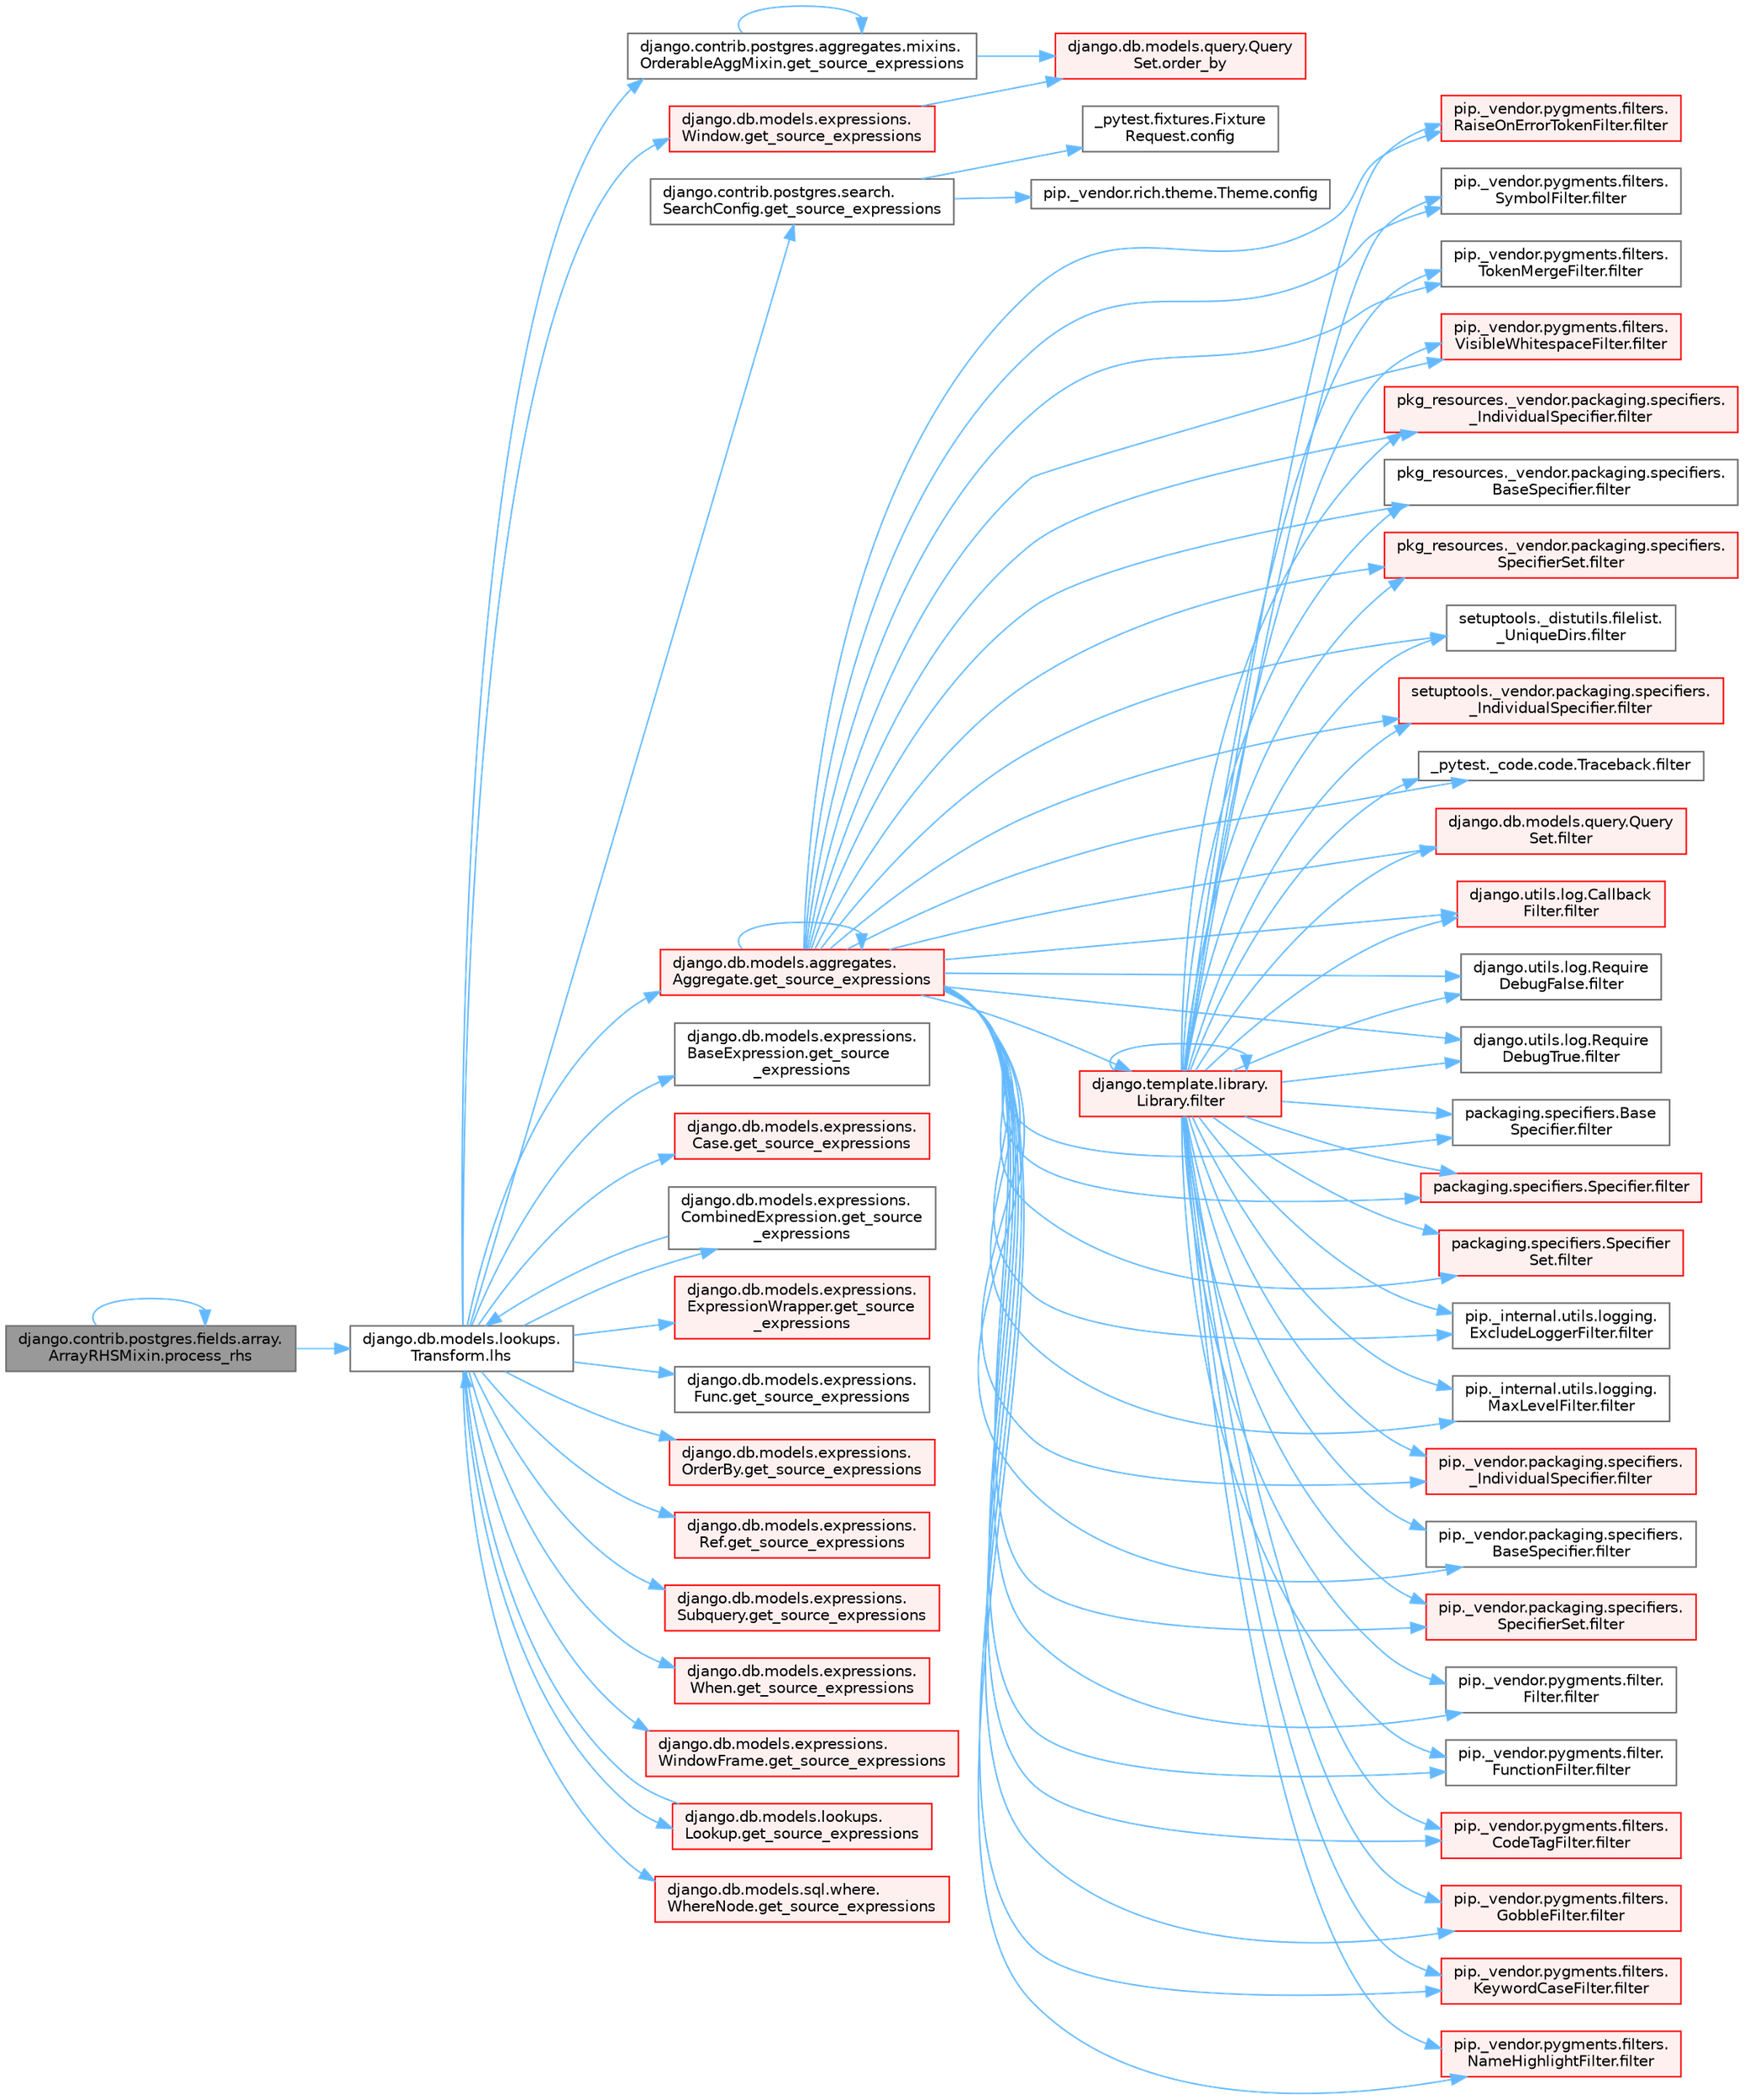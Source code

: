 digraph "django.contrib.postgres.fields.array.ArrayRHSMixin.process_rhs"
{
 // LATEX_PDF_SIZE
  bgcolor="transparent";
  edge [fontname=Helvetica,fontsize=10,labelfontname=Helvetica,labelfontsize=10];
  node [fontname=Helvetica,fontsize=10,shape=box,height=0.2,width=0.4];
  rankdir="LR";
  Node1 [id="Node000001",label="django.contrib.postgres.fields.array.\lArrayRHSMixin.process_rhs",height=0.2,width=0.4,color="gray40", fillcolor="grey60", style="filled", fontcolor="black",tooltip=" "];
  Node1 -> Node2 [id="edge1_Node000001_Node000002",color="steelblue1",style="solid",tooltip=" "];
  Node2 [id="Node000002",label="django.db.models.lookups.\lTransform.lhs",height=0.2,width=0.4,color="grey40", fillcolor="white", style="filled",URL="$classdjango_1_1db_1_1models_1_1lookups_1_1_transform.html#ac0ce01e192abd1a739a4c77fcc8a1bf9",tooltip=" "];
  Node2 -> Node3 [id="edge2_Node000002_Node000003",color="steelblue1",style="solid",tooltip=" "];
  Node3 [id="Node000003",label="django.contrib.postgres.aggregates.mixins.\lOrderableAggMixin.get_source_expressions",height=0.2,width=0.4,color="grey40", fillcolor="white", style="filled",URL="$classdjango_1_1contrib_1_1postgres_1_1aggregates_1_1mixins_1_1_orderable_agg_mixin.html#abed9d6bb5142aafc8b77ac03f9d7a989",tooltip=" "];
  Node3 -> Node3 [id="edge3_Node000003_Node000003",color="steelblue1",style="solid",tooltip=" "];
  Node3 -> Node4 [id="edge4_Node000003_Node000004",color="steelblue1",style="solid",tooltip=" "];
  Node4 [id="Node000004",label="django.db.models.query.Query\lSet.order_by",height=0.2,width=0.4,color="red", fillcolor="#FFF0F0", style="filled",URL="$classdjango_1_1db_1_1models_1_1query_1_1_query_set.html#a2ad2bc4491b372d7fb5ad808262e6f01",tooltip=" "];
  Node2 -> Node20 [id="edge5_Node000002_Node000020",color="steelblue1",style="solid",tooltip=" "];
  Node20 [id="Node000020",label="django.contrib.postgres.search.\lSearchConfig.get_source_expressions",height=0.2,width=0.4,color="grey40", fillcolor="white", style="filled",URL="$classdjango_1_1contrib_1_1postgres_1_1search_1_1_search_config.html#a2c17d4dfedc6381528df8a0a1b3751bf",tooltip=" "];
  Node20 -> Node21 [id="edge6_Node000020_Node000021",color="steelblue1",style="solid",tooltip=" "];
  Node21 [id="Node000021",label="_pytest.fixtures.Fixture\lRequest.config",height=0.2,width=0.4,color="grey40", fillcolor="white", style="filled",URL="$class__pytest_1_1fixtures_1_1_fixture_request.html#a9ed7b83923283e6cc50ae1c56f68b36d",tooltip=" "];
  Node20 -> Node22 [id="edge7_Node000020_Node000022",color="steelblue1",style="solid",tooltip=" "];
  Node22 [id="Node000022",label="pip._vendor.rich.theme.Theme.config",height=0.2,width=0.4,color="grey40", fillcolor="white", style="filled",URL="$classpip_1_1__vendor_1_1rich_1_1theme_1_1_theme.html#a66944133178df92a2cc2793b6053a2ea",tooltip=" "];
  Node2 -> Node23 [id="edge8_Node000002_Node000023",color="steelblue1",style="solid",tooltip=" "];
  Node23 [id="Node000023",label="django.db.models.aggregates.\lAggregate.get_source_expressions",height=0.2,width=0.4,color="red", fillcolor="#FFF0F0", style="filled",URL="$classdjango_1_1db_1_1models_1_1aggregates_1_1_aggregate.html#a4a47839518c013f780a931e4bcf2d4f1",tooltip=" "];
  Node23 -> Node24 [id="edge9_Node000023_Node000024",color="steelblue1",style="solid",tooltip=" "];
  Node24 [id="Node000024",label="_pytest._code.code.Traceback.filter",height=0.2,width=0.4,color="grey40", fillcolor="white", style="filled",URL="$class__pytest_1_1__code_1_1code_1_1_traceback.html#a55d326907d5380a46c4d3e52f002d33f",tooltip=" "];
  Node23 -> Node25 [id="edge10_Node000023_Node000025",color="steelblue1",style="solid",tooltip=" "];
  Node25 [id="Node000025",label="django.db.models.query.Query\lSet.filter",height=0.2,width=0.4,color="red", fillcolor="#FFF0F0", style="filled",URL="$classdjango_1_1db_1_1models_1_1query_1_1_query_set.html#a9c23f79ac5a5310d628b025b5ab7b7c5",tooltip=" "];
  Node23 -> Node28 [id="edge11_Node000023_Node000028",color="steelblue1",style="solid",tooltip=" "];
  Node28 [id="Node000028",label="django.template.library.\lLibrary.filter",height=0.2,width=0.4,color="red", fillcolor="#FFF0F0", style="filled",URL="$classdjango_1_1template_1_1library_1_1_library.html#ac67bb1211ffc0354d5bf33029a58aa43",tooltip=" "];
  Node28 -> Node24 [id="edge12_Node000028_Node000024",color="steelblue1",style="solid",tooltip=" "];
  Node28 -> Node25 [id="edge13_Node000028_Node000025",color="steelblue1",style="solid",tooltip=" "];
  Node28 -> Node28 [id="edge14_Node000028_Node000028",color="steelblue1",style="solid",tooltip=" "];
  Node28 -> Node29 [id="edge15_Node000028_Node000029",color="steelblue1",style="solid",tooltip=" "];
  Node29 [id="Node000029",label="django.utils.log.Callback\lFilter.filter",height=0.2,width=0.4,color="red", fillcolor="#FFF0F0", style="filled",URL="$classdjango_1_1utils_1_1log_1_1_callback_filter.html#acd2761b2200a4e66f4bd5b729ac43db2",tooltip=" "];
  Node28 -> Node35 [id="edge16_Node000028_Node000035",color="steelblue1",style="solid",tooltip=" "];
  Node35 [id="Node000035",label="django.utils.log.Require\lDebugFalse.filter",height=0.2,width=0.4,color="grey40", fillcolor="white", style="filled",URL="$classdjango_1_1utils_1_1log_1_1_require_debug_false.html#a42e51835198458e09fb949a7af83bef8",tooltip=" "];
  Node28 -> Node36 [id="edge17_Node000028_Node000036",color="steelblue1",style="solid",tooltip=" "];
  Node36 [id="Node000036",label="django.utils.log.Require\lDebugTrue.filter",height=0.2,width=0.4,color="grey40", fillcolor="white", style="filled",URL="$classdjango_1_1utils_1_1log_1_1_require_debug_true.html#a8e1e027eea730028f70556810076c0e8",tooltip=" "];
  Node28 -> Node37 [id="edge18_Node000028_Node000037",color="steelblue1",style="solid",tooltip=" "];
  Node37 [id="Node000037",label="packaging.specifiers.Base\lSpecifier.filter",height=0.2,width=0.4,color="grey40", fillcolor="white", style="filled",URL="$classpackaging_1_1specifiers_1_1_base_specifier.html#aa87c3c882d19a56dd1f949c4b1bde70d",tooltip=" "];
  Node28 -> Node38 [id="edge19_Node000028_Node000038",color="steelblue1",style="solid",tooltip=" "];
  Node38 [id="Node000038",label="packaging.specifiers.Specifier.filter",height=0.2,width=0.4,color="red", fillcolor="#FFF0F0", style="filled",URL="$classpackaging_1_1specifiers_1_1_specifier.html#a22d9e14c5343d89e742b098b6d7997f7",tooltip=" "];
  Node28 -> Node79 [id="edge20_Node000028_Node000079",color="steelblue1",style="solid",tooltip=" "];
  Node79 [id="Node000079",label="packaging.specifiers.Specifier\lSet.filter",height=0.2,width=0.4,color="red", fillcolor="#FFF0F0", style="filled",URL="$classpackaging_1_1specifiers_1_1_specifier_set.html#a65b70b2cc0c5bad34b31461955a36d87",tooltip=" "];
  Node28 -> Node110 [id="edge21_Node000028_Node000110",color="steelblue1",style="solid",tooltip=" "];
  Node110 [id="Node000110",label="pip._internal.utils.logging.\lExcludeLoggerFilter.filter",height=0.2,width=0.4,color="grey40", fillcolor="white", style="filled",URL="$classpip_1_1__internal_1_1utils_1_1logging_1_1_exclude_logger_filter.html#a633a3ddcdc0ebbb98edf2f1e0759d22a",tooltip=" "];
  Node28 -> Node111 [id="edge22_Node000028_Node000111",color="steelblue1",style="solid",tooltip=" "];
  Node111 [id="Node000111",label="pip._internal.utils.logging.\lMaxLevelFilter.filter",height=0.2,width=0.4,color="grey40", fillcolor="white", style="filled",URL="$classpip_1_1__internal_1_1utils_1_1logging_1_1_max_level_filter.html#ac46bbe4d91f47ed8f818f64d25ed2085",tooltip=" "];
  Node28 -> Node112 [id="edge23_Node000028_Node000112",color="steelblue1",style="solid",tooltip=" "];
  Node112 [id="Node000112",label="pip._vendor.packaging.specifiers.\l_IndividualSpecifier.filter",height=0.2,width=0.4,color="red", fillcolor="#FFF0F0", style="filled",URL="$classpip_1_1__vendor_1_1packaging_1_1specifiers_1_1___individual_specifier.html#a6203976cfa5ddd6a1f47f8dfe0669fd7",tooltip=" "];
  Node28 -> Node139 [id="edge24_Node000028_Node000139",color="steelblue1",style="solid",tooltip=" "];
  Node139 [id="Node000139",label="pip._vendor.packaging.specifiers.\lBaseSpecifier.filter",height=0.2,width=0.4,color="grey40", fillcolor="white", style="filled",URL="$classpip_1_1__vendor_1_1packaging_1_1specifiers_1_1_base_specifier.html#a1b2ef14b953df0cf1a317ea573d0ea5a",tooltip=" "];
  Node28 -> Node140 [id="edge25_Node000028_Node000140",color="steelblue1",style="solid",tooltip=" "];
  Node140 [id="Node000140",label="pip._vendor.packaging.specifiers.\lSpecifierSet.filter",height=0.2,width=0.4,color="red", fillcolor="#FFF0F0", style="filled",URL="$classpip_1_1__vendor_1_1packaging_1_1specifiers_1_1_specifier_set.html#a3d7a4e9a4cb787385e37d5832bcc0a64",tooltip=" "];
  Node28 -> Node141 [id="edge26_Node000028_Node000141",color="steelblue1",style="solid",tooltip=" "];
  Node141 [id="Node000141",label="pip._vendor.pygments.filter.\lFilter.filter",height=0.2,width=0.4,color="grey40", fillcolor="white", style="filled",URL="$classpip_1_1__vendor_1_1pygments_1_1filter_1_1_filter.html#a970c118f059ea361c8f184fd86c6873d",tooltip=" "];
  Node28 -> Node142 [id="edge27_Node000028_Node000142",color="steelblue1",style="solid",tooltip=" "];
  Node142 [id="Node000142",label="pip._vendor.pygments.filter.\lFunctionFilter.filter",height=0.2,width=0.4,color="grey40", fillcolor="white", style="filled",URL="$classpip_1_1__vendor_1_1pygments_1_1filter_1_1_function_filter.html#a795616d337e49ea853139b0b96d481e7",tooltip=" "];
  Node28 -> Node143 [id="edge28_Node000028_Node000143",color="steelblue1",style="solid",tooltip=" "];
  Node143 [id="Node000143",label="pip._vendor.pygments.filters.\lCodeTagFilter.filter",height=0.2,width=0.4,color="red", fillcolor="#FFF0F0", style="filled",URL="$classpip_1_1__vendor_1_1pygments_1_1filters_1_1_code_tag_filter.html#adc7f44786b4b83da74faa23a154c8843",tooltip=" "];
  Node28 -> Node145 [id="edge29_Node000028_Node000145",color="steelblue1",style="solid",tooltip=" "];
  Node145 [id="Node000145",label="pip._vendor.pygments.filters.\lGobbleFilter.filter",height=0.2,width=0.4,color="red", fillcolor="#FFF0F0", style="filled",URL="$classpip_1_1__vendor_1_1pygments_1_1filters_1_1_gobble_filter.html#a1f8e662bb1794e2924280dc6564ca148",tooltip=" "];
  Node28 -> Node1773 [id="edge30_Node000028_Node001773",color="steelblue1",style="solid",tooltip=" "];
  Node1773 [id="Node001773",label="pip._vendor.pygments.filters.\lKeywordCaseFilter.filter",height=0.2,width=0.4,color="red", fillcolor="#FFF0F0", style="filled",URL="$classpip_1_1__vendor_1_1pygments_1_1filters_1_1_keyword_case_filter.html#a328d29510b49c572e5ded82852d167c8",tooltip=" "];
  Node28 -> Node1776 [id="edge31_Node000028_Node001776",color="steelblue1",style="solid",tooltip=" "];
  Node1776 [id="Node001776",label="pip._vendor.pygments.filters.\lNameHighlightFilter.filter",height=0.2,width=0.4,color="red", fillcolor="#FFF0F0", style="filled",URL="$classpip_1_1__vendor_1_1pygments_1_1filters_1_1_name_highlight_filter.html#ae389da6c924503203acbc80c559b0043",tooltip=" "];
  Node28 -> Node1781 [id="edge32_Node000028_Node001781",color="steelblue1",style="solid",tooltip=" "];
  Node1781 [id="Node001781",label="pip._vendor.pygments.filters.\lRaiseOnErrorTokenFilter.filter",height=0.2,width=0.4,color="red", fillcolor="#FFF0F0", style="filled",URL="$classpip_1_1__vendor_1_1pygments_1_1filters_1_1_raise_on_error_token_filter.html#aacf420bb16c8d3a430b88e78ee35b253",tooltip=" "];
  Node28 -> Node1785 [id="edge33_Node000028_Node001785",color="steelblue1",style="solid",tooltip=" "];
  Node1785 [id="Node001785",label="pip._vendor.pygments.filters.\lSymbolFilter.filter",height=0.2,width=0.4,color="grey40", fillcolor="white", style="filled",URL="$classpip_1_1__vendor_1_1pygments_1_1filters_1_1_symbol_filter.html#a567de8b7e3bc5f0a87712af81fbc70c7",tooltip=" "];
  Node28 -> Node1786 [id="edge34_Node000028_Node001786",color="steelblue1",style="solid",tooltip=" "];
  Node1786 [id="Node001786",label="pip._vendor.pygments.filters.\lTokenMergeFilter.filter",height=0.2,width=0.4,color="grey40", fillcolor="white", style="filled",URL="$classpip_1_1__vendor_1_1pygments_1_1filters_1_1_token_merge_filter.html#ac3fdd8238fb6976d42540cac395a9543",tooltip=" "];
  Node28 -> Node1787 [id="edge35_Node000028_Node001787",color="steelblue1",style="solid",tooltip=" "];
  Node1787 [id="Node001787",label="pip._vendor.pygments.filters.\lVisibleWhitespaceFilter.filter",height=0.2,width=0.4,color="red", fillcolor="#FFF0F0", style="filled",URL="$classpip_1_1__vendor_1_1pygments_1_1filters_1_1_visible_whitespace_filter.html#a9a7227d129dac7d41fe5b50d9fd97b77",tooltip=" "];
  Node28 -> Node1788 [id="edge36_Node000028_Node001788",color="steelblue1",style="solid",tooltip=" "];
  Node1788 [id="Node001788",label="pkg_resources._vendor.packaging.specifiers.\l_IndividualSpecifier.filter",height=0.2,width=0.4,color="red", fillcolor="#FFF0F0", style="filled",URL="$classpkg__resources_1_1__vendor_1_1packaging_1_1specifiers_1_1___individual_specifier.html#ad284c0e05b23f4b6838266492c00fc3e",tooltip=" "];
  Node28 -> Node1789 [id="edge37_Node000028_Node001789",color="steelblue1",style="solid",tooltip=" "];
  Node1789 [id="Node001789",label="pkg_resources._vendor.packaging.specifiers.\lBaseSpecifier.filter",height=0.2,width=0.4,color="grey40", fillcolor="white", style="filled",URL="$classpkg__resources_1_1__vendor_1_1packaging_1_1specifiers_1_1_base_specifier.html#a08f789f03784e5505adfce76a34b64f0",tooltip=" "];
  Node28 -> Node1790 [id="edge38_Node000028_Node001790",color="steelblue1",style="solid",tooltip=" "];
  Node1790 [id="Node001790",label="pkg_resources._vendor.packaging.specifiers.\lSpecifierSet.filter",height=0.2,width=0.4,color="red", fillcolor="#FFF0F0", style="filled",URL="$classpkg__resources_1_1__vendor_1_1packaging_1_1specifiers_1_1_specifier_set.html#a9935b066c65c5b7849bd09a27171e1ba",tooltip=" "];
  Node28 -> Node1791 [id="edge39_Node000028_Node001791",color="steelblue1",style="solid",tooltip=" "];
  Node1791 [id="Node001791",label="setuptools._distutils.filelist.\l_UniqueDirs.filter",height=0.2,width=0.4,color="grey40", fillcolor="white", style="filled",URL="$classsetuptools_1_1__distutils_1_1filelist_1_1___unique_dirs.html#a351fccd2f8d782034811f470cf8e3815",tooltip=" "];
  Node28 -> Node1792 [id="edge40_Node000028_Node001792",color="steelblue1",style="solid",tooltip=" "];
  Node1792 [id="Node001792",label="setuptools._vendor.packaging.specifiers.\l_IndividualSpecifier.filter",height=0.2,width=0.4,color="red", fillcolor="#FFF0F0", style="filled",URL="$classsetuptools_1_1__vendor_1_1packaging_1_1specifiers_1_1___individual_specifier.html#a7f35b396bffe2a5276887eda17fd660b",tooltip=" "];
  Node23 -> Node29 [id="edge41_Node000023_Node000029",color="steelblue1",style="solid",tooltip=" "];
  Node23 -> Node35 [id="edge42_Node000023_Node000035",color="steelblue1",style="solid",tooltip=" "];
  Node23 -> Node36 [id="edge43_Node000023_Node000036",color="steelblue1",style="solid",tooltip=" "];
  Node23 -> Node37 [id="edge44_Node000023_Node000037",color="steelblue1",style="solid",tooltip=" "];
  Node23 -> Node38 [id="edge45_Node000023_Node000038",color="steelblue1",style="solid",tooltip=" "];
  Node23 -> Node79 [id="edge46_Node000023_Node000079",color="steelblue1",style="solid",tooltip=" "];
  Node23 -> Node110 [id="edge47_Node000023_Node000110",color="steelblue1",style="solid",tooltip=" "];
  Node23 -> Node111 [id="edge48_Node000023_Node000111",color="steelblue1",style="solid",tooltip=" "];
  Node23 -> Node112 [id="edge49_Node000023_Node000112",color="steelblue1",style="solid",tooltip=" "];
  Node23 -> Node139 [id="edge50_Node000023_Node000139",color="steelblue1",style="solid",tooltip=" "];
  Node23 -> Node140 [id="edge51_Node000023_Node000140",color="steelblue1",style="solid",tooltip=" "];
  Node23 -> Node141 [id="edge52_Node000023_Node000141",color="steelblue1",style="solid",tooltip=" "];
  Node23 -> Node142 [id="edge53_Node000023_Node000142",color="steelblue1",style="solid",tooltip=" "];
  Node23 -> Node143 [id="edge54_Node000023_Node000143",color="steelblue1",style="solid",tooltip=" "];
  Node23 -> Node145 [id="edge55_Node000023_Node000145",color="steelblue1",style="solid",tooltip=" "];
  Node23 -> Node1773 [id="edge56_Node000023_Node001773",color="steelblue1",style="solid",tooltip=" "];
  Node23 -> Node1776 [id="edge57_Node000023_Node001776",color="steelblue1",style="solid",tooltip=" "];
  Node23 -> Node1781 [id="edge58_Node000023_Node001781",color="steelblue1",style="solid",tooltip=" "];
  Node23 -> Node1785 [id="edge59_Node000023_Node001785",color="steelblue1",style="solid",tooltip=" "];
  Node23 -> Node1786 [id="edge60_Node000023_Node001786",color="steelblue1",style="solid",tooltip=" "];
  Node23 -> Node1787 [id="edge61_Node000023_Node001787",color="steelblue1",style="solid",tooltip=" "];
  Node23 -> Node1788 [id="edge62_Node000023_Node001788",color="steelblue1",style="solid",tooltip=" "];
  Node23 -> Node1789 [id="edge63_Node000023_Node001789",color="steelblue1",style="solid",tooltip=" "];
  Node23 -> Node1790 [id="edge64_Node000023_Node001790",color="steelblue1",style="solid",tooltip=" "];
  Node23 -> Node1791 [id="edge65_Node000023_Node001791",color="steelblue1",style="solid",tooltip=" "];
  Node23 -> Node1792 [id="edge66_Node000023_Node001792",color="steelblue1",style="solid",tooltip=" "];
  Node23 -> Node23 [id="edge67_Node000023_Node000023",color="steelblue1",style="solid",tooltip=" "];
  Node2 -> Node262 [id="edge68_Node000002_Node000262",color="steelblue1",style="solid",tooltip=" "];
  Node262 [id="Node000262",label="django.db.models.expressions.\lBaseExpression.get_source\l_expressions",height=0.2,width=0.4,color="grey40", fillcolor="white", style="filled",URL="$classdjango_1_1db_1_1models_1_1expressions_1_1_base_expression.html#a1a052b2bf91363cc1367dbffb2b47708",tooltip=" "];
  Node2 -> Node263 [id="edge69_Node000002_Node000263",color="steelblue1",style="solid",tooltip=" "];
  Node263 [id="Node000263",label="django.db.models.expressions.\lCase.get_source_expressions",height=0.2,width=0.4,color="red", fillcolor="#FFF0F0", style="filled",URL="$classdjango_1_1db_1_1models_1_1expressions_1_1_case.html#a342de2ff64d7b1a41e1a86d89dee51b4",tooltip=" "];
  Node2 -> Node270 [id="edge70_Node000002_Node000270",color="steelblue1",style="solid",tooltip=" "];
  Node270 [id="Node000270",label="django.db.models.expressions.\lCombinedExpression.get_source\l_expressions",height=0.2,width=0.4,color="grey40", fillcolor="white", style="filled",URL="$classdjango_1_1db_1_1models_1_1expressions_1_1_combined_expression.html#a310a894787d41c927558cb35b23d3a90",tooltip=" "];
  Node270 -> Node2 [id="edge71_Node000270_Node000002",color="steelblue1",style="solid",tooltip=" "];
  Node2 -> Node271 [id="edge72_Node000002_Node000271",color="steelblue1",style="solid",tooltip=" "];
  Node271 [id="Node000271",label="django.db.models.expressions.\lExpressionWrapper.get_source\l_expressions",height=0.2,width=0.4,color="red", fillcolor="#FFF0F0", style="filled",URL="$classdjango_1_1db_1_1models_1_1expressions_1_1_expression_wrapper.html#abdd54fb24f108830588d86a69e619e8f",tooltip=" "];
  Node2 -> Node275 [id="edge73_Node000002_Node000275",color="steelblue1",style="solid",tooltip=" "];
  Node275 [id="Node000275",label="django.db.models.expressions.\lFunc.get_source_expressions",height=0.2,width=0.4,color="grey40", fillcolor="white", style="filled",URL="$classdjango_1_1db_1_1models_1_1expressions_1_1_func.html#a2edd81324f310981c50c4d7d6b02fc36",tooltip=" "];
  Node2 -> Node276 [id="edge74_Node000002_Node000276",color="steelblue1",style="solid",tooltip=" "];
  Node276 [id="Node000276",label="django.db.models.expressions.\lOrderBy.get_source_expressions",height=0.2,width=0.4,color="red", fillcolor="#FFF0F0", style="filled",URL="$classdjango_1_1db_1_1models_1_1expressions_1_1_order_by.html#aa0b698a72cab3662300d9849e2e0b2df",tooltip=" "];
  Node2 -> Node277 [id="edge75_Node000002_Node000277",color="steelblue1",style="solid",tooltip=" "];
  Node277 [id="Node000277",label="django.db.models.expressions.\lRef.get_source_expressions",height=0.2,width=0.4,color="red", fillcolor="#FFF0F0", style="filled",URL="$classdjango_1_1db_1_1models_1_1expressions_1_1_ref.html#a34966901a7ce794db70ff599b65fe2ce",tooltip=" "];
  Node2 -> Node278 [id="edge76_Node000002_Node000278",color="steelblue1",style="solid",tooltip=" "];
  Node278 [id="Node000278",label="django.db.models.expressions.\lSubquery.get_source_expressions",height=0.2,width=0.4,color="red", fillcolor="#FFF0F0", style="filled",URL="$classdjango_1_1db_1_1models_1_1expressions_1_1_subquery.html#a39b90b2b3d0ee3caf0b75571062f214e",tooltip=" "];
  Node2 -> Node279 [id="edge77_Node000002_Node000279",color="steelblue1",style="solid",tooltip=" "];
  Node279 [id="Node000279",label="django.db.models.expressions.\lWhen.get_source_expressions",height=0.2,width=0.4,color="red", fillcolor="#FFF0F0", style="filled",URL="$classdjango_1_1db_1_1models_1_1expressions_1_1_when.html#aed38e210fabf48478aed2ff00ccbdfbe",tooltip=" "];
  Node2 -> Node284 [id="edge78_Node000002_Node000284",color="steelblue1",style="solid",tooltip=" "];
  Node284 [id="Node000284",label="django.db.models.expressions.\lWindow.get_source_expressions",height=0.2,width=0.4,color="red", fillcolor="#FFF0F0", style="filled",URL="$classdjango_1_1db_1_1models_1_1expressions_1_1_window.html#a52d79e8fa282239e67f8d9cdc5112388",tooltip=" "];
  Node284 -> Node4 [id="edge79_Node000284_Node000004",color="steelblue1",style="solid",tooltip=" "];
  Node2 -> Node286 [id="edge80_Node000002_Node000286",color="steelblue1",style="solid",tooltip=" "];
  Node286 [id="Node000286",label="django.db.models.expressions.\lWindowFrame.get_source_expressions",height=0.2,width=0.4,color="red", fillcolor="#FFF0F0", style="filled",URL="$classdjango_1_1db_1_1models_1_1expressions_1_1_window_frame.html#a4b54c4c9b4c4a68308953d25703a2544",tooltip=" "];
  Node2 -> Node2898 [id="edge81_Node000002_Node002898",color="steelblue1",style="solid",tooltip=" "];
  Node2898 [id="Node002898",label="django.db.models.lookups.\lLookup.get_source_expressions",height=0.2,width=0.4,color="red", fillcolor="#FFF0F0", style="filled",URL="$classdjango_1_1db_1_1models_1_1lookups_1_1_lookup.html#ab733397a7e7276a69a7092430799a22a",tooltip=" "];
  Node2898 -> Node2 [id="edge82_Node002898_Node000002",color="steelblue1",style="solid",tooltip=" "];
  Node2 -> Node2900 [id="edge83_Node000002_Node002900",color="steelblue1",style="solid",tooltip=" "];
  Node2900 [id="Node002900",label="django.db.models.sql.where.\lWhereNode.get_source_expressions",height=0.2,width=0.4,color="red", fillcolor="#FFF0F0", style="filled",URL="$classdjango_1_1db_1_1models_1_1sql_1_1where_1_1_where_node.html#ae3155308ff1faf4914e3e7f0134f49d7",tooltip=" "];
  Node1 -> Node1 [id="edge84_Node000001_Node000001",color="steelblue1",style="solid",tooltip=" "];
}
